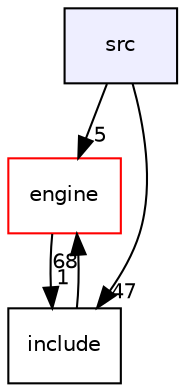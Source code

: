 digraph "src" {
  compound=true
  node [ fontsize="10", fontname="Helvetica"];
  edge [ labelfontsize="10", labelfontname="Helvetica"];
  dir_68267d1309a1af8e8297ef4c3efbcdba [shape=box, label="src", style="filled", fillcolor="#eeeeff", pencolor="black", URL="dir_68267d1309a1af8e8297ef4c3efbcdba.html"];
  dir_996f45160da62e1a3d7f6046fad68f51 [shape=box label="engine" fillcolor="white" style="filled" color="red" URL="dir_996f45160da62e1a3d7f6046fad68f51.html"];
  dir_d44c64559bbebec7f509842c48db8b23 [shape=box label="include" URL="dir_d44c64559bbebec7f509842c48db8b23.html"];
  dir_68267d1309a1af8e8297ef4c3efbcdba->dir_996f45160da62e1a3d7f6046fad68f51 [headlabel="5", labeldistance=1.5 headhref="dir_000008_000004.html"];
  dir_68267d1309a1af8e8297ef4c3efbcdba->dir_d44c64559bbebec7f509842c48db8b23 [headlabel="47", labeldistance=1.5 headhref="dir_000008_000006.html"];
  dir_996f45160da62e1a3d7f6046fad68f51->dir_d44c64559bbebec7f509842c48db8b23 [headlabel="1", labeldistance=1.5 headhref="dir_000004_000006.html"];
  dir_d44c64559bbebec7f509842c48db8b23->dir_996f45160da62e1a3d7f6046fad68f51 [headlabel="68", labeldistance=1.5 headhref="dir_000006_000004.html"];
}
